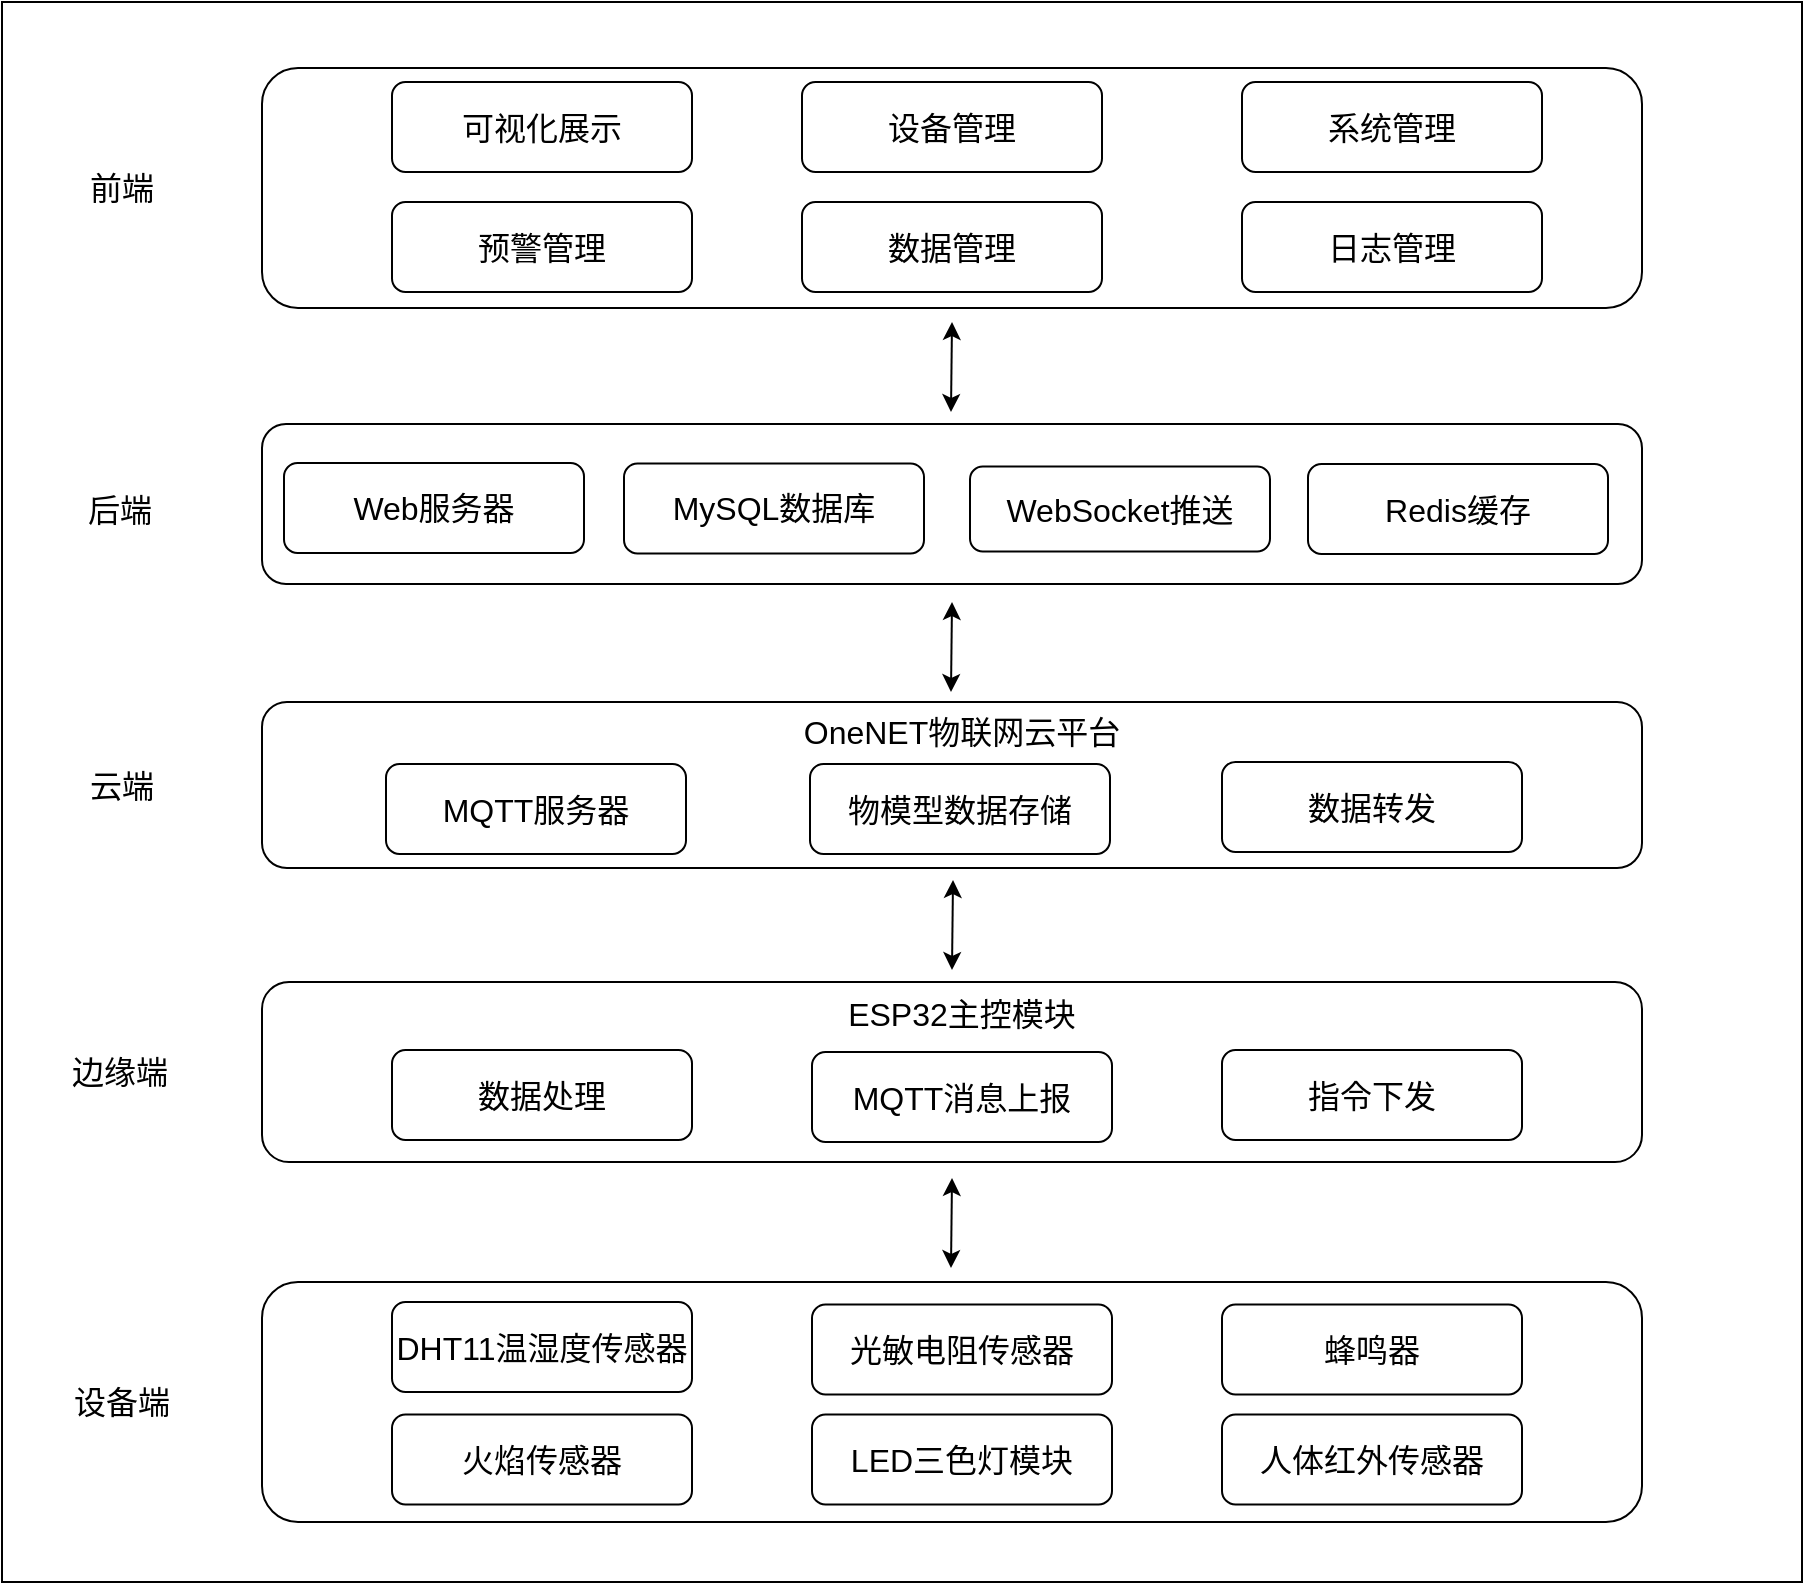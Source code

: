 <mxfile version="26.2.14">
  <diagram name="第 1 页" id="ZbcOY65-sDuQXQ3uLkRv">
    <mxGraphModel dx="2327" dy="1995" grid="1" gridSize="10" guides="1" tooltips="1" connect="1" arrows="1" fold="1" page="1" pageScale="1" pageWidth="827" pageHeight="1169" math="0" shadow="0">
      <root>
        <mxCell id="0" />
        <mxCell id="1" parent="0" />
        <mxCell id="wmgBXDKQRaq-loNeCHvl-1" value="" style="rounded=0;whiteSpace=wrap;html=1;" vertex="1" parent="1">
          <mxGeometry x="-260" y="-40" width="900" height="790" as="geometry" />
        </mxCell>
        <mxCell id="wmgBXDKQRaq-loNeCHvl-4" value="" style="rounded=1;whiteSpace=wrap;html=1;" vertex="1" parent="1">
          <mxGeometry x="-130" y="600" width="690" height="120" as="geometry" />
        </mxCell>
        <mxCell id="wmgBXDKQRaq-loNeCHvl-5" value="" style="rounded=1;whiteSpace=wrap;html=1;" vertex="1" parent="1">
          <mxGeometry x="-130" y="450" width="690" height="90" as="geometry" />
        </mxCell>
        <mxCell id="wmgBXDKQRaq-loNeCHvl-6" value="" style="rounded=1;whiteSpace=wrap;html=1;" vertex="1" parent="1">
          <mxGeometry x="-130" y="310" width="690" height="83" as="geometry" />
        </mxCell>
        <mxCell id="wmgBXDKQRaq-loNeCHvl-7" value="" style="rounded=1;whiteSpace=wrap;html=1;" vertex="1" parent="1">
          <mxGeometry x="-130" y="171" width="690" height="80" as="geometry" />
        </mxCell>
        <mxCell id="wmgBXDKQRaq-loNeCHvl-8" value="" style="rounded=1;whiteSpace=wrap;html=1;" vertex="1" parent="1">
          <mxGeometry x="-130" y="-7" width="690" height="120" as="geometry" />
        </mxCell>
        <mxCell id="wmgBXDKQRaq-loNeCHvl-9" value="&lt;font style=&quot;font-size: 16px;&quot;&gt;设备端&lt;/font&gt;" style="text;html=1;align=center;verticalAlign=middle;whiteSpace=wrap;rounded=0;" vertex="1" parent="1">
          <mxGeometry x="-230" y="645" width="60" height="30" as="geometry" />
        </mxCell>
        <mxCell id="wmgBXDKQRaq-loNeCHvl-10" value="&lt;font style=&quot;font-size: 16px;&quot;&gt;边缘端&lt;/font&gt;" style="text;html=1;align=center;verticalAlign=middle;whiteSpace=wrap;rounded=0;" vertex="1" parent="1">
          <mxGeometry x="-231" y="480" width="60" height="30" as="geometry" />
        </mxCell>
        <mxCell id="wmgBXDKQRaq-loNeCHvl-11" value="&lt;font style=&quot;font-size: 16px;&quot;&gt;云端&lt;/font&gt;" style="text;html=1;align=center;verticalAlign=middle;whiteSpace=wrap;rounded=0;" vertex="1" parent="1">
          <mxGeometry x="-230" y="336.5" width="60" height="30" as="geometry" />
        </mxCell>
        <mxCell id="wmgBXDKQRaq-loNeCHvl-12" value="&lt;font style=&quot;font-size: 16px;&quot;&gt;后端&lt;/font&gt;" style="text;html=1;align=center;verticalAlign=middle;whiteSpace=wrap;rounded=0;" vertex="1" parent="1">
          <mxGeometry x="-231" y="198.5" width="60" height="30" as="geometry" />
        </mxCell>
        <mxCell id="wmgBXDKQRaq-loNeCHvl-13" value="&lt;font style=&quot;font-size: 16px;&quot;&gt;前端&lt;/font&gt;" style="text;html=1;align=center;verticalAlign=middle;whiteSpace=wrap;rounded=0;" vertex="1" parent="1">
          <mxGeometry x="-230" y="38" width="60" height="30" as="geometry" />
        </mxCell>
        <mxCell id="wmgBXDKQRaq-loNeCHvl-17" value="&lt;span style=&quot;font-size: 16px;&quot;&gt;&lt;font face=&quot;Helvetica&quot;&gt;火焰传感器&lt;/font&gt;&lt;/span&gt;" style="rounded=1;whiteSpace=wrap;html=1;" vertex="1" parent="1">
          <mxGeometry x="-65" y="666.25" width="150" height="45" as="geometry" />
        </mxCell>
        <mxCell id="wmgBXDKQRaq-loNeCHvl-18" value="&lt;font style=&quot;font-size: 16px;&quot;&gt;&lt;font face=&quot;Helvetica&quot;&gt;DHT11&lt;/font&gt;&lt;font style=&quot;&quot;&gt;温湿度传感器&lt;/font&gt;&lt;/font&gt;" style="rounded=1;whiteSpace=wrap;html=1;" vertex="1" parent="1">
          <mxGeometry x="-65" y="610" width="150" height="45" as="geometry" />
        </mxCell>
        <mxCell id="wmgBXDKQRaq-loNeCHvl-20" value="&lt;span style=&quot;font-size: 16px;&quot;&gt;&lt;font face=&quot;Helvetica&quot;&gt;光敏电阻传感器&lt;/font&gt;&lt;/span&gt;" style="rounded=1;whiteSpace=wrap;html=1;" vertex="1" parent="1">
          <mxGeometry x="145" y="611.25" width="150" height="45" as="geometry" />
        </mxCell>
        <mxCell id="wmgBXDKQRaq-loNeCHvl-21" value="&lt;span style=&quot;font-size: 16px;&quot;&gt;&lt;font face=&quot;Helvetica&quot;&gt;蜂鸣器&lt;/font&gt;&lt;/span&gt;" style="rounded=1;whiteSpace=wrap;html=1;" vertex="1" parent="1">
          <mxGeometry x="350" y="611.25" width="150" height="45" as="geometry" />
        </mxCell>
        <mxCell id="wmgBXDKQRaq-loNeCHvl-22" value="&lt;span style=&quot;font-size: 16px;&quot;&gt;&lt;font face=&quot;Helvetica&quot;&gt;人体红外传感器&lt;/font&gt;&lt;/span&gt;" style="rounded=1;whiteSpace=wrap;html=1;" vertex="1" parent="1">
          <mxGeometry x="350" y="666.25" width="150" height="45" as="geometry" />
        </mxCell>
        <mxCell id="wmgBXDKQRaq-loNeCHvl-23" value="&lt;span style=&quot;font-size: 16px;&quot;&gt;&lt;font face=&quot;Helvetica&quot;&gt;LED三色灯模块&lt;/font&gt;&lt;/span&gt;" style="rounded=1;whiteSpace=wrap;html=1;" vertex="1" parent="1">
          <mxGeometry x="145" y="666.25" width="150" height="45" as="geometry" />
        </mxCell>
        <mxCell id="wmgBXDKQRaq-loNeCHvl-26" value="" style="endArrow=classic;startArrow=classic;html=1;rounded=0;" edge="1" parent="1">
          <mxGeometry width="50" height="50" relative="1" as="geometry">
            <mxPoint x="214.5" y="593" as="sourcePoint" />
            <mxPoint x="215" y="548" as="targetPoint" />
          </mxGeometry>
        </mxCell>
        <mxCell id="wmgBXDKQRaq-loNeCHvl-27" value="&lt;font style=&quot;font-size: 16px;&quot;&gt;ESP32主控模块&lt;/font&gt;" style="text;html=1;align=center;verticalAlign=middle;whiteSpace=wrap;rounded=0;" vertex="1" parent="1">
          <mxGeometry x="160" y="451" width="120" height="30" as="geometry" />
        </mxCell>
        <mxCell id="wmgBXDKQRaq-loNeCHvl-28" value="&lt;font style=&quot;font-size: 16px;&quot;&gt;数据处理&lt;/font&gt;" style="rounded=1;whiteSpace=wrap;html=1;" vertex="1" parent="1">
          <mxGeometry x="-65" y="484" width="150" height="45" as="geometry" />
        </mxCell>
        <mxCell id="wmgBXDKQRaq-loNeCHvl-29" value="&lt;font style=&quot;font-size: 16px;&quot;&gt;指令下发&lt;/font&gt;" style="rounded=1;whiteSpace=wrap;html=1;" vertex="1" parent="1">
          <mxGeometry x="350" y="484" width="150" height="45" as="geometry" />
        </mxCell>
        <mxCell id="wmgBXDKQRaq-loNeCHvl-30" value="&lt;font style=&quot;font-size: 16px;&quot;&gt;MQTT消息上报&lt;/font&gt;" style="rounded=1;whiteSpace=wrap;html=1;" vertex="1" parent="1">
          <mxGeometry x="145" y="485" width="150" height="45" as="geometry" />
        </mxCell>
        <mxCell id="wmgBXDKQRaq-loNeCHvl-31" value="&lt;font style=&quot;font-size: 16px;&quot;&gt;OneNET物联网云平台&lt;/font&gt;" style="text;html=1;align=center;verticalAlign=middle;whiteSpace=wrap;rounded=0;" vertex="1" parent="1">
          <mxGeometry x="120" y="310" width="200" height="30" as="geometry" />
        </mxCell>
        <mxCell id="wmgBXDKQRaq-loNeCHvl-32" value="&lt;font style=&quot;font-size: 16px;&quot;&gt;MQTT服务器&lt;/font&gt;" style="rounded=1;whiteSpace=wrap;html=1;" vertex="1" parent="1">
          <mxGeometry x="-68" y="341" width="150" height="45" as="geometry" />
        </mxCell>
        <mxCell id="wmgBXDKQRaq-loNeCHvl-33" value="&lt;font style=&quot;font-size: 16px;&quot;&gt;数据转发&lt;/font&gt;" style="rounded=1;whiteSpace=wrap;html=1;" vertex="1" parent="1">
          <mxGeometry x="350" y="340" width="150" height="45" as="geometry" />
        </mxCell>
        <mxCell id="wmgBXDKQRaq-loNeCHvl-34" value="&lt;font style=&quot;font-size: 16px;&quot;&gt;物模型数据存储&lt;/font&gt;" style="rounded=1;whiteSpace=wrap;html=1;" vertex="1" parent="1">
          <mxGeometry x="144" y="341" width="150" height="45" as="geometry" />
        </mxCell>
        <mxCell id="wmgBXDKQRaq-loNeCHvl-36" value="&lt;font style=&quot;font-size: 16px;&quot;&gt;Web服务器&lt;/font&gt;" style="rounded=1;whiteSpace=wrap;html=1;" vertex="1" parent="1">
          <mxGeometry x="-119" y="190.5" width="150" height="45" as="geometry" />
        </mxCell>
        <mxCell id="wmgBXDKQRaq-loNeCHvl-39" value="&lt;font style=&quot;font-size: 16px;&quot;&gt;MySQL数据库&lt;/font&gt;" style="rounded=1;whiteSpace=wrap;html=1;" vertex="1" parent="1">
          <mxGeometry x="51" y="190.75" width="150" height="45" as="geometry" />
        </mxCell>
        <mxCell id="wmgBXDKQRaq-loNeCHvl-40" value="&lt;font style=&quot;font-size: 16px;&quot;&gt;Redis缓存&lt;/font&gt;" style="rounded=1;whiteSpace=wrap;html=1;" vertex="1" parent="1">
          <mxGeometry x="393" y="191" width="150" height="45" as="geometry" />
        </mxCell>
        <mxCell id="wmgBXDKQRaq-loNeCHvl-42" value="&lt;font style=&quot;font-size: 16px;&quot;&gt;可视化展示&lt;/font&gt;" style="rounded=1;whiteSpace=wrap;html=1;" vertex="1" parent="1">
          <mxGeometry x="-65" width="150" height="45" as="geometry" />
        </mxCell>
        <mxCell id="wmgBXDKQRaq-loNeCHvl-43" value="&lt;font style=&quot;font-size: 16px;&quot;&gt;预警管理&lt;/font&gt;" style="rounded=1;whiteSpace=wrap;html=1;" vertex="1" parent="1">
          <mxGeometry x="-65" y="60" width="150" height="45" as="geometry" />
        </mxCell>
        <mxCell id="wmgBXDKQRaq-loNeCHvl-44" value="&lt;font style=&quot;font-size: 16px;&quot;&gt;设备管理&lt;/font&gt;" style="rounded=1;whiteSpace=wrap;html=1;" vertex="1" parent="1">
          <mxGeometry x="140" width="150" height="45" as="geometry" />
        </mxCell>
        <mxCell id="wmgBXDKQRaq-loNeCHvl-45" value="&lt;font style=&quot;font-size: 16px;&quot;&gt;数据管理&lt;/font&gt;" style="rounded=1;whiteSpace=wrap;html=1;" vertex="1" parent="1">
          <mxGeometry x="140" y="60" width="150" height="45" as="geometry" />
        </mxCell>
        <mxCell id="wmgBXDKQRaq-loNeCHvl-47" value="&lt;font style=&quot;font-size: 16px;&quot;&gt;WebSocket推送&lt;/font&gt;" style="rounded=1;whiteSpace=wrap;html=1;" vertex="1" parent="1">
          <mxGeometry x="224" y="192.25" width="150" height="42.5" as="geometry" />
        </mxCell>
        <mxCell id="wmgBXDKQRaq-loNeCHvl-48" value="&lt;font style=&quot;font-size: 16px;&quot;&gt;系统管理&lt;/font&gt;" style="rounded=1;whiteSpace=wrap;html=1;" vertex="1" parent="1">
          <mxGeometry x="360" width="150" height="45" as="geometry" />
        </mxCell>
        <mxCell id="wmgBXDKQRaq-loNeCHvl-49" value="&lt;font style=&quot;font-size: 16px;&quot;&gt;日志管理&lt;/font&gt;" style="rounded=1;whiteSpace=wrap;html=1;" vertex="1" parent="1">
          <mxGeometry x="360" y="60" width="150" height="45" as="geometry" />
        </mxCell>
        <mxCell id="wmgBXDKQRaq-loNeCHvl-52" value="" style="endArrow=classic;startArrow=classic;html=1;rounded=0;" edge="1" parent="1">
          <mxGeometry width="50" height="50" relative="1" as="geometry">
            <mxPoint x="215" y="444" as="sourcePoint" />
            <mxPoint x="215.5" y="399" as="targetPoint" />
          </mxGeometry>
        </mxCell>
        <mxCell id="wmgBXDKQRaq-loNeCHvl-54" value="" style="endArrow=classic;startArrow=classic;html=1;rounded=0;" edge="1" parent="1">
          <mxGeometry width="50" height="50" relative="1" as="geometry">
            <mxPoint x="214.5" y="305" as="sourcePoint" />
            <mxPoint x="215" y="260" as="targetPoint" />
          </mxGeometry>
        </mxCell>
        <mxCell id="wmgBXDKQRaq-loNeCHvl-57" value="" style="endArrow=classic;startArrow=classic;html=1;rounded=0;" edge="1" parent="1">
          <mxGeometry width="50" height="50" relative="1" as="geometry">
            <mxPoint x="214.5" y="165" as="sourcePoint" />
            <mxPoint x="215" y="120" as="targetPoint" />
          </mxGeometry>
        </mxCell>
      </root>
    </mxGraphModel>
  </diagram>
</mxfile>
